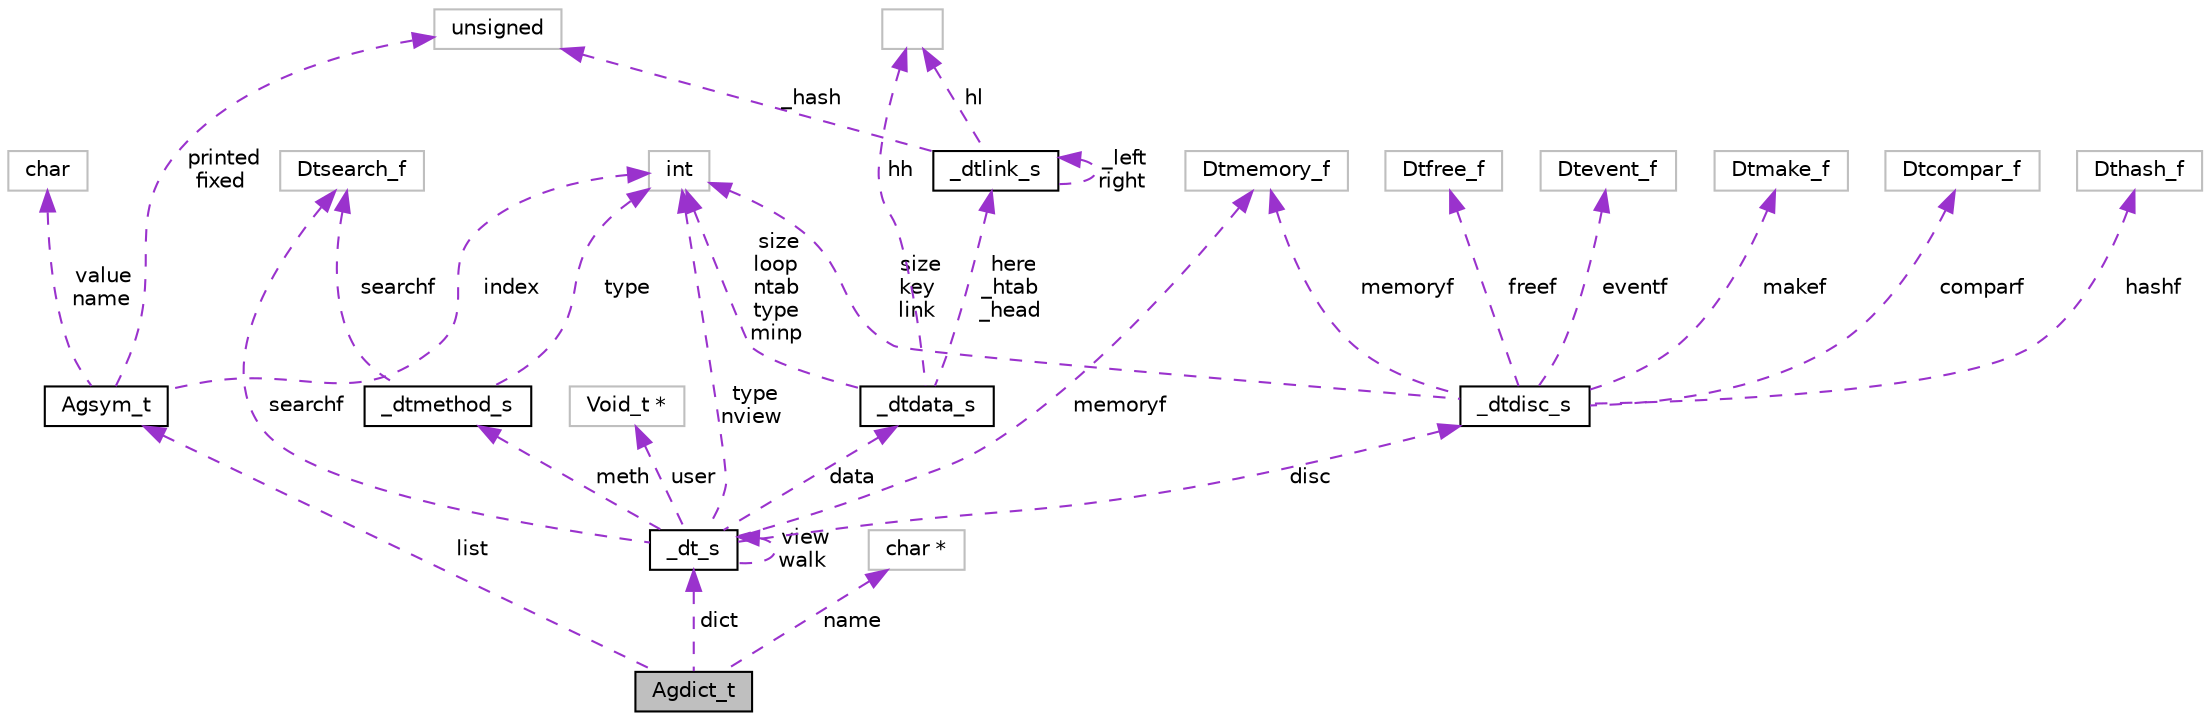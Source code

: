 digraph "Agdict_t"
{
  bgcolor="transparent";
  edge [fontname="Helvetica",fontsize="10",labelfontname="Helvetica",labelfontsize="10"];
  node [fontname="Helvetica",fontsize="10",shape=record];
  Node1 [label="Agdict_t",height=0.2,width=0.4,color="black", fillcolor="grey75", style="filled", fontcolor="black"];
  Node2 -> Node1 [dir="back",color="darkorchid3",fontsize="10",style="dashed",label=" list" ,fontname="Helvetica"];
  Node2 [label="Agsym_t",height=0.2,width=0.4,color="black",URL="$structAgsym__t.html"];
  Node3 -> Node2 [dir="back",color="darkorchid3",fontsize="10",style="dashed",label=" value\nname" ,fontname="Helvetica"];
  Node3 [label="char",height=0.2,width=0.4,color="grey75"];
  Node4 -> Node2 [dir="back",color="darkorchid3",fontsize="10",style="dashed",label=" index" ,fontname="Helvetica"];
  Node4 [label="int",height=0.2,width=0.4,color="grey75"];
  Node5 -> Node2 [dir="back",color="darkorchid3",fontsize="10",style="dashed",label=" printed\nfixed" ,fontname="Helvetica"];
  Node5 [label="unsigned",height=0.2,width=0.4,color="grey75"];
  Node6 -> Node1 [dir="back",color="darkorchid3",fontsize="10",style="dashed",label=" dict" ,fontname="Helvetica"];
  Node6 [label="_dt_s",height=0.2,width=0.4,color="black",URL="$struct__dt__s.html"];
  Node7 -> Node6 [dir="back",color="darkorchid3",fontsize="10",style="dashed",label=" disc" ,fontname="Helvetica"];
  Node7 [label="_dtdisc_s",height=0.2,width=0.4,color="black",URL="$struct__dtdisc__s.html"];
  Node8 -> Node7 [dir="back",color="darkorchid3",fontsize="10",style="dashed",label=" freef" ,fontname="Helvetica"];
  Node8 [label="Dtfree_f",height=0.2,width=0.4,color="grey75"];
  Node9 -> Node7 [dir="back",color="darkorchid3",fontsize="10",style="dashed",label=" eventf" ,fontname="Helvetica"];
  Node9 [label="Dtevent_f",height=0.2,width=0.4,color="grey75"];
  Node10 -> Node7 [dir="back",color="darkorchid3",fontsize="10",style="dashed",label=" makef" ,fontname="Helvetica"];
  Node10 [label="Dtmake_f",height=0.2,width=0.4,color="grey75"];
  Node11 -> Node7 [dir="back",color="darkorchid3",fontsize="10",style="dashed",label=" comparf" ,fontname="Helvetica"];
  Node11 [label="Dtcompar_f",height=0.2,width=0.4,color="grey75"];
  Node4 -> Node7 [dir="back",color="darkorchid3",fontsize="10",style="dashed",label=" size\nkey\nlink" ,fontname="Helvetica"];
  Node12 -> Node7 [dir="back",color="darkorchid3",fontsize="10",style="dashed",label=" memoryf" ,fontname="Helvetica"];
  Node12 [label="Dtmemory_f",height=0.2,width=0.4,color="grey75"];
  Node13 -> Node7 [dir="back",color="darkorchid3",fontsize="10",style="dashed",label=" hashf" ,fontname="Helvetica"];
  Node13 [label="Dthash_f",height=0.2,width=0.4,color="grey75"];
  Node14 -> Node6 [dir="back",color="darkorchid3",fontsize="10",style="dashed",label=" data" ,fontname="Helvetica"];
  Node14 [label="_dtdata_s",height=0.2,width=0.4,color="black",URL="$struct__dtdata__s.html"];
  Node15 -> Node14 [dir="back",color="darkorchid3",fontsize="10",style="dashed",label=" hh" ,fontname="Helvetica"];
  Node15 [label="",height=0.2,width=0.4,color="grey75"];
  Node16 -> Node14 [dir="back",color="darkorchid3",fontsize="10",style="dashed",label=" here\n_htab\n_head" ,fontname="Helvetica"];
  Node16 [label="_dtlink_s",height=0.2,width=0.4,color="black",URL="$struct__dtlink__s.html"];
  Node16 -> Node16 [dir="back",color="darkorchid3",fontsize="10",style="dashed",label=" _left\nright" ,fontname="Helvetica"];
  Node15 -> Node16 [dir="back",color="darkorchid3",fontsize="10",style="dashed",label=" hl" ,fontname="Helvetica"];
  Node5 -> Node16 [dir="back",color="darkorchid3",fontsize="10",style="dashed",label=" _hash" ,fontname="Helvetica"];
  Node4 -> Node14 [dir="back",color="darkorchid3",fontsize="10",style="dashed",label=" size\nloop\nntab\ntype\nminp" ,fontname="Helvetica"];
  Node17 -> Node6 [dir="back",color="darkorchid3",fontsize="10",style="dashed",label=" user" ,fontname="Helvetica"];
  Node17 [label="Void_t *",height=0.2,width=0.4,color="grey75"];
  Node4 -> Node6 [dir="back",color="darkorchid3",fontsize="10",style="dashed",label=" type\nnview" ,fontname="Helvetica"];
  Node6 -> Node6 [dir="back",color="darkorchid3",fontsize="10",style="dashed",label=" view\nwalk" ,fontname="Helvetica"];
  Node12 -> Node6 [dir="back",color="darkorchid3",fontsize="10",style="dashed",label=" memoryf" ,fontname="Helvetica"];
  Node18 -> Node6 [dir="back",color="darkorchid3",fontsize="10",style="dashed",label=" searchf" ,fontname="Helvetica"];
  Node18 [label="Dtsearch_f",height=0.2,width=0.4,color="grey75"];
  Node19 -> Node6 [dir="back",color="darkorchid3",fontsize="10",style="dashed",label=" meth" ,fontname="Helvetica"];
  Node19 [label="_dtmethod_s",height=0.2,width=0.4,color="black",URL="$struct__dtmethod__s.html"];
  Node4 -> Node19 [dir="back",color="darkorchid3",fontsize="10",style="dashed",label=" type" ,fontname="Helvetica"];
  Node18 -> Node19 [dir="back",color="darkorchid3",fontsize="10",style="dashed",label=" searchf" ,fontname="Helvetica"];
  Node20 -> Node1 [dir="back",color="darkorchid3",fontsize="10",style="dashed",label=" name" ,fontname="Helvetica"];
  Node20 [label="char *",height=0.2,width=0.4,color="grey75"];
}

